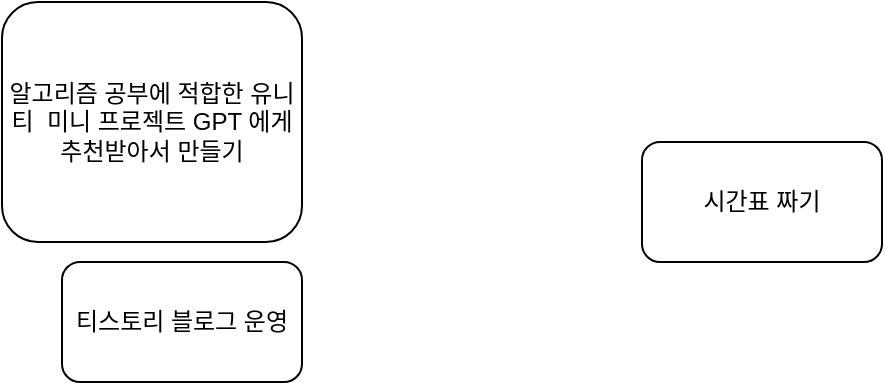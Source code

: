 <mxfile version="22.0.2" type="device">
  <diagram name="페이지-1" id="eluwbXmlI_JwDYYKQHv-">
    <mxGraphModel dx="1418" dy="828" grid="1" gridSize="10" guides="1" tooltips="1" connect="1" arrows="1" fold="1" page="1" pageScale="1" pageWidth="827" pageHeight="1169" math="0" shadow="0">
      <root>
        <mxCell id="0" />
        <mxCell id="1" parent="0" />
        <mxCell id="IhbVy8o3l2QG_6YdN8ct-1" value="알고리즘 공부에 적합한 유니티&amp;nbsp; 미니 프로젝트 GPT 에게 추천받아서 만들기" style="rounded=1;whiteSpace=wrap;html=1;" parent="1" vertex="1">
          <mxGeometry x="60" y="220" width="150" height="120" as="geometry" />
        </mxCell>
        <mxCell id="M8RwkK9ijQBNjzGTENCK-1" value="티스토리 블로그 운영" style="rounded=1;whiteSpace=wrap;html=1;" parent="1" vertex="1">
          <mxGeometry x="90" y="350" width="120" height="60" as="geometry" />
        </mxCell>
        <mxCell id="CeFDXL-8TSMLFbMKiaBz-1" value="시간표 짜기" style="rounded=1;whiteSpace=wrap;html=1;" parent="1" vertex="1">
          <mxGeometry x="380" y="290" width="120" height="60" as="geometry" />
        </mxCell>
      </root>
    </mxGraphModel>
  </diagram>
</mxfile>

